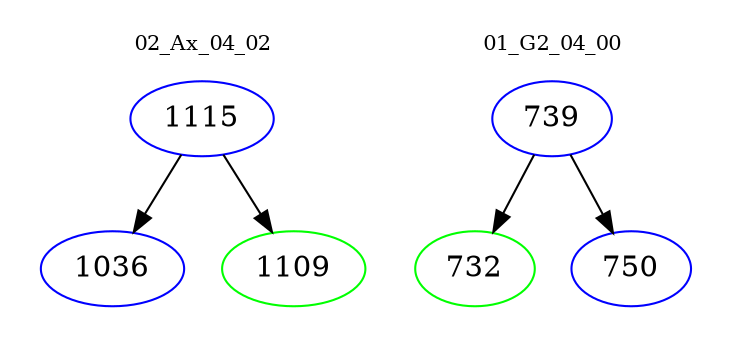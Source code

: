digraph{
subgraph cluster_0 {
color = white
label = "02_Ax_04_02";
fontsize=10;
T0_1115 [label="1115", color="blue"]
T0_1115 -> T0_1036 [color="black"]
T0_1036 [label="1036", color="blue"]
T0_1115 -> T0_1109 [color="black"]
T0_1109 [label="1109", color="green"]
}
subgraph cluster_1 {
color = white
label = "01_G2_04_00";
fontsize=10;
T1_739 [label="739", color="blue"]
T1_739 -> T1_732 [color="black"]
T1_732 [label="732", color="green"]
T1_739 -> T1_750 [color="black"]
T1_750 [label="750", color="blue"]
}
}
